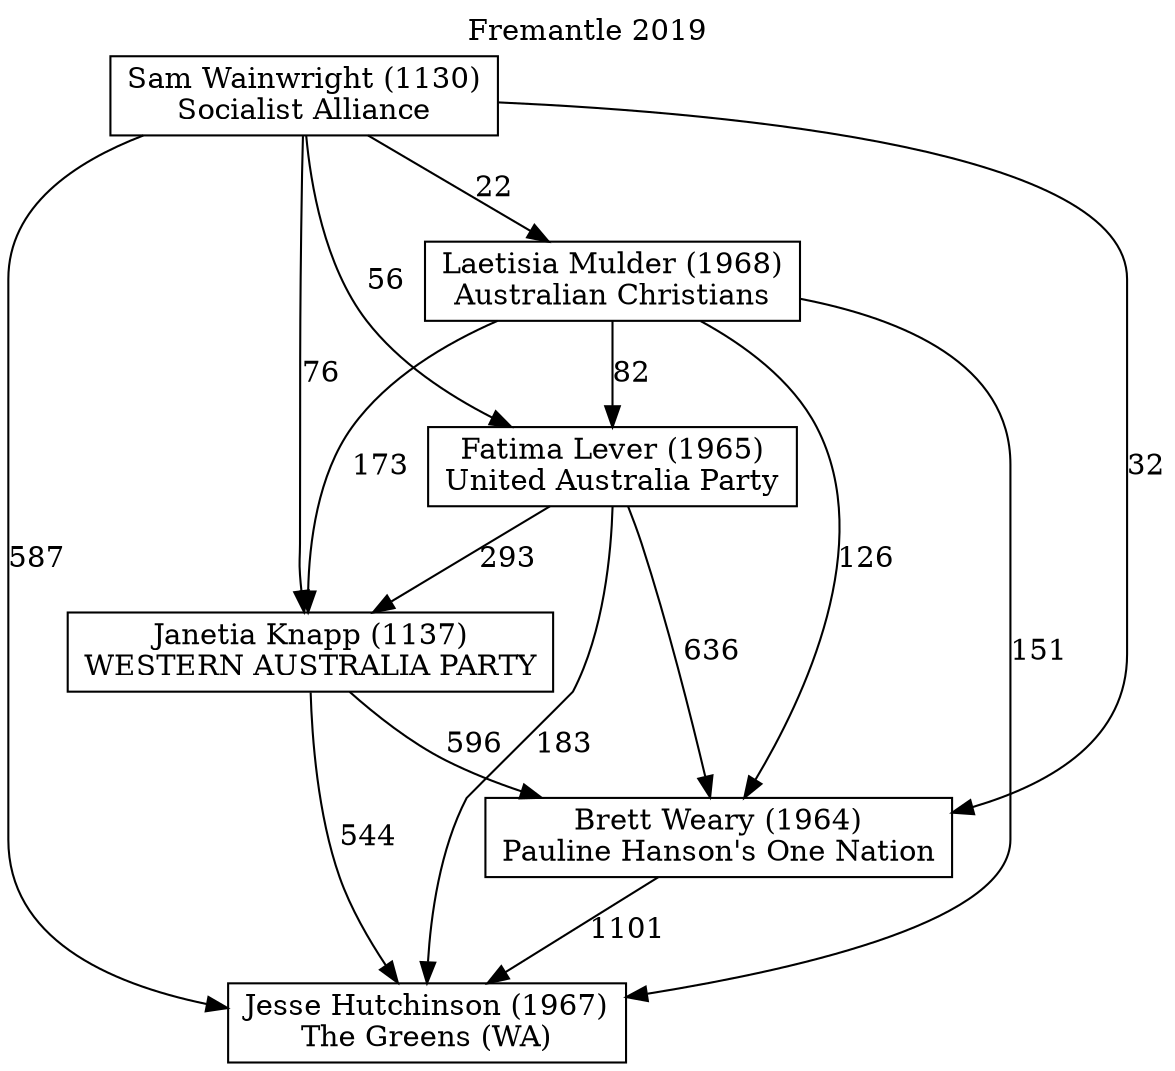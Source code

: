 // House preference flow
digraph "Jesse Hutchinson (1967)_Fremantle_2019" {
	graph [label="Fremantle 2019" labelloc=t mclimit=10]
	node [shape=box]
	"Jesse Hutchinson (1967)" [label="Jesse Hutchinson (1967)
The Greens (WA)"]
	"Brett Weary (1964)" [label="Brett Weary (1964)
Pauline Hanson's One Nation"]
	"Janetia Knapp (1137)" [label="Janetia Knapp (1137)
WESTERN AUSTRALIA PARTY"]
	"Fatima Lever (1965)" [label="Fatima Lever (1965)
United Australia Party"]
	"Laetisia Mulder (1968)" [label="Laetisia Mulder (1968)
Australian Christians"]
	"Sam Wainwright (1130)" [label="Sam Wainwright (1130)
Socialist Alliance"]
	"Jesse Hutchinson (1967)" [label="Jesse Hutchinson (1967)
The Greens (WA)"]
	"Janetia Knapp (1137)" [label="Janetia Knapp (1137)
WESTERN AUSTRALIA PARTY"]
	"Fatima Lever (1965)" [label="Fatima Lever (1965)
United Australia Party"]
	"Laetisia Mulder (1968)" [label="Laetisia Mulder (1968)
Australian Christians"]
	"Sam Wainwright (1130)" [label="Sam Wainwright (1130)
Socialist Alliance"]
	"Jesse Hutchinson (1967)" [label="Jesse Hutchinson (1967)
The Greens (WA)"]
	"Fatima Lever (1965)" [label="Fatima Lever (1965)
United Australia Party"]
	"Laetisia Mulder (1968)" [label="Laetisia Mulder (1968)
Australian Christians"]
	"Sam Wainwright (1130)" [label="Sam Wainwright (1130)
Socialist Alliance"]
	"Jesse Hutchinson (1967)" [label="Jesse Hutchinson (1967)
The Greens (WA)"]
	"Laetisia Mulder (1968)" [label="Laetisia Mulder (1968)
Australian Christians"]
	"Sam Wainwright (1130)" [label="Sam Wainwright (1130)
Socialist Alliance"]
	"Jesse Hutchinson (1967)" [label="Jesse Hutchinson (1967)
The Greens (WA)"]
	"Sam Wainwright (1130)" [label="Sam Wainwright (1130)
Socialist Alliance"]
	"Sam Wainwright (1130)" [label="Sam Wainwright (1130)
Socialist Alliance"]
	"Laetisia Mulder (1968)" [label="Laetisia Mulder (1968)
Australian Christians"]
	"Sam Wainwright (1130)" [label="Sam Wainwright (1130)
Socialist Alliance"]
	"Sam Wainwright (1130)" [label="Sam Wainwright (1130)
Socialist Alliance"]
	"Fatima Lever (1965)" [label="Fatima Lever (1965)
United Australia Party"]
	"Laetisia Mulder (1968)" [label="Laetisia Mulder (1968)
Australian Christians"]
	"Sam Wainwright (1130)" [label="Sam Wainwright (1130)
Socialist Alliance"]
	"Fatima Lever (1965)" [label="Fatima Lever (1965)
United Australia Party"]
	"Sam Wainwright (1130)" [label="Sam Wainwright (1130)
Socialist Alliance"]
	"Sam Wainwright (1130)" [label="Sam Wainwright (1130)
Socialist Alliance"]
	"Laetisia Mulder (1968)" [label="Laetisia Mulder (1968)
Australian Christians"]
	"Sam Wainwright (1130)" [label="Sam Wainwright (1130)
Socialist Alliance"]
	"Sam Wainwright (1130)" [label="Sam Wainwright (1130)
Socialist Alliance"]
	"Janetia Knapp (1137)" [label="Janetia Knapp (1137)
WESTERN AUSTRALIA PARTY"]
	"Fatima Lever (1965)" [label="Fatima Lever (1965)
United Australia Party"]
	"Laetisia Mulder (1968)" [label="Laetisia Mulder (1968)
Australian Christians"]
	"Sam Wainwright (1130)" [label="Sam Wainwright (1130)
Socialist Alliance"]
	"Janetia Knapp (1137)" [label="Janetia Knapp (1137)
WESTERN AUSTRALIA PARTY"]
	"Laetisia Mulder (1968)" [label="Laetisia Mulder (1968)
Australian Christians"]
	"Sam Wainwright (1130)" [label="Sam Wainwright (1130)
Socialist Alliance"]
	"Janetia Knapp (1137)" [label="Janetia Knapp (1137)
WESTERN AUSTRALIA PARTY"]
	"Sam Wainwright (1130)" [label="Sam Wainwright (1130)
Socialist Alliance"]
	"Sam Wainwright (1130)" [label="Sam Wainwright (1130)
Socialist Alliance"]
	"Laetisia Mulder (1968)" [label="Laetisia Mulder (1968)
Australian Christians"]
	"Sam Wainwright (1130)" [label="Sam Wainwright (1130)
Socialist Alliance"]
	"Sam Wainwright (1130)" [label="Sam Wainwright (1130)
Socialist Alliance"]
	"Fatima Lever (1965)" [label="Fatima Lever (1965)
United Australia Party"]
	"Laetisia Mulder (1968)" [label="Laetisia Mulder (1968)
Australian Christians"]
	"Sam Wainwright (1130)" [label="Sam Wainwright (1130)
Socialist Alliance"]
	"Fatima Lever (1965)" [label="Fatima Lever (1965)
United Australia Party"]
	"Sam Wainwright (1130)" [label="Sam Wainwright (1130)
Socialist Alliance"]
	"Sam Wainwright (1130)" [label="Sam Wainwright (1130)
Socialist Alliance"]
	"Laetisia Mulder (1968)" [label="Laetisia Mulder (1968)
Australian Christians"]
	"Sam Wainwright (1130)" [label="Sam Wainwright (1130)
Socialist Alliance"]
	"Sam Wainwright (1130)" [label="Sam Wainwright (1130)
Socialist Alliance"]
	"Brett Weary (1964)" [label="Brett Weary (1964)
Pauline Hanson's One Nation"]
	"Janetia Knapp (1137)" [label="Janetia Knapp (1137)
WESTERN AUSTRALIA PARTY"]
	"Fatima Lever (1965)" [label="Fatima Lever (1965)
United Australia Party"]
	"Laetisia Mulder (1968)" [label="Laetisia Mulder (1968)
Australian Christians"]
	"Sam Wainwright (1130)" [label="Sam Wainwright (1130)
Socialist Alliance"]
	"Brett Weary (1964)" [label="Brett Weary (1964)
Pauline Hanson's One Nation"]
	"Fatima Lever (1965)" [label="Fatima Lever (1965)
United Australia Party"]
	"Laetisia Mulder (1968)" [label="Laetisia Mulder (1968)
Australian Christians"]
	"Sam Wainwright (1130)" [label="Sam Wainwright (1130)
Socialist Alliance"]
	"Brett Weary (1964)" [label="Brett Weary (1964)
Pauline Hanson's One Nation"]
	"Laetisia Mulder (1968)" [label="Laetisia Mulder (1968)
Australian Christians"]
	"Sam Wainwright (1130)" [label="Sam Wainwright (1130)
Socialist Alliance"]
	"Brett Weary (1964)" [label="Brett Weary (1964)
Pauline Hanson's One Nation"]
	"Sam Wainwright (1130)" [label="Sam Wainwright (1130)
Socialist Alliance"]
	"Sam Wainwright (1130)" [label="Sam Wainwright (1130)
Socialist Alliance"]
	"Laetisia Mulder (1968)" [label="Laetisia Mulder (1968)
Australian Christians"]
	"Sam Wainwright (1130)" [label="Sam Wainwright (1130)
Socialist Alliance"]
	"Sam Wainwright (1130)" [label="Sam Wainwright (1130)
Socialist Alliance"]
	"Fatima Lever (1965)" [label="Fatima Lever (1965)
United Australia Party"]
	"Laetisia Mulder (1968)" [label="Laetisia Mulder (1968)
Australian Christians"]
	"Sam Wainwright (1130)" [label="Sam Wainwright (1130)
Socialist Alliance"]
	"Fatima Lever (1965)" [label="Fatima Lever (1965)
United Australia Party"]
	"Sam Wainwright (1130)" [label="Sam Wainwright (1130)
Socialist Alliance"]
	"Sam Wainwright (1130)" [label="Sam Wainwright (1130)
Socialist Alliance"]
	"Laetisia Mulder (1968)" [label="Laetisia Mulder (1968)
Australian Christians"]
	"Sam Wainwright (1130)" [label="Sam Wainwright (1130)
Socialist Alliance"]
	"Sam Wainwright (1130)" [label="Sam Wainwright (1130)
Socialist Alliance"]
	"Janetia Knapp (1137)" [label="Janetia Knapp (1137)
WESTERN AUSTRALIA PARTY"]
	"Fatima Lever (1965)" [label="Fatima Lever (1965)
United Australia Party"]
	"Laetisia Mulder (1968)" [label="Laetisia Mulder (1968)
Australian Christians"]
	"Sam Wainwright (1130)" [label="Sam Wainwright (1130)
Socialist Alliance"]
	"Janetia Knapp (1137)" [label="Janetia Knapp (1137)
WESTERN AUSTRALIA PARTY"]
	"Laetisia Mulder (1968)" [label="Laetisia Mulder (1968)
Australian Christians"]
	"Sam Wainwright (1130)" [label="Sam Wainwright (1130)
Socialist Alliance"]
	"Janetia Knapp (1137)" [label="Janetia Knapp (1137)
WESTERN AUSTRALIA PARTY"]
	"Sam Wainwright (1130)" [label="Sam Wainwright (1130)
Socialist Alliance"]
	"Sam Wainwright (1130)" [label="Sam Wainwright (1130)
Socialist Alliance"]
	"Laetisia Mulder (1968)" [label="Laetisia Mulder (1968)
Australian Christians"]
	"Sam Wainwright (1130)" [label="Sam Wainwright (1130)
Socialist Alliance"]
	"Sam Wainwright (1130)" [label="Sam Wainwright (1130)
Socialist Alliance"]
	"Fatima Lever (1965)" [label="Fatima Lever (1965)
United Australia Party"]
	"Laetisia Mulder (1968)" [label="Laetisia Mulder (1968)
Australian Christians"]
	"Sam Wainwright (1130)" [label="Sam Wainwright (1130)
Socialist Alliance"]
	"Fatima Lever (1965)" [label="Fatima Lever (1965)
United Australia Party"]
	"Sam Wainwright (1130)" [label="Sam Wainwright (1130)
Socialist Alliance"]
	"Sam Wainwright (1130)" [label="Sam Wainwright (1130)
Socialist Alliance"]
	"Laetisia Mulder (1968)" [label="Laetisia Mulder (1968)
Australian Christians"]
	"Sam Wainwright (1130)" [label="Sam Wainwright (1130)
Socialist Alliance"]
	"Sam Wainwright (1130)" [label="Sam Wainwright (1130)
Socialist Alliance"]
	"Brett Weary (1964)" -> "Jesse Hutchinson (1967)" [label=1101]
	"Janetia Knapp (1137)" -> "Brett Weary (1964)" [label=596]
	"Fatima Lever (1965)" -> "Janetia Knapp (1137)" [label=293]
	"Laetisia Mulder (1968)" -> "Fatima Lever (1965)" [label=82]
	"Sam Wainwright (1130)" -> "Laetisia Mulder (1968)" [label=22]
	"Janetia Knapp (1137)" -> "Jesse Hutchinson (1967)" [label=544]
	"Fatima Lever (1965)" -> "Jesse Hutchinson (1967)" [label=183]
	"Laetisia Mulder (1968)" -> "Jesse Hutchinson (1967)" [label=151]
	"Sam Wainwright (1130)" -> "Jesse Hutchinson (1967)" [label=587]
	"Sam Wainwright (1130)" -> "Fatima Lever (1965)" [label=56]
	"Laetisia Mulder (1968)" -> "Janetia Knapp (1137)" [label=173]
	"Sam Wainwright (1130)" -> "Janetia Knapp (1137)" [label=76]
	"Fatima Lever (1965)" -> "Brett Weary (1964)" [label=636]
	"Laetisia Mulder (1968)" -> "Brett Weary (1964)" [label=126]
	"Sam Wainwright (1130)" -> "Brett Weary (1964)" [label=32]
}
